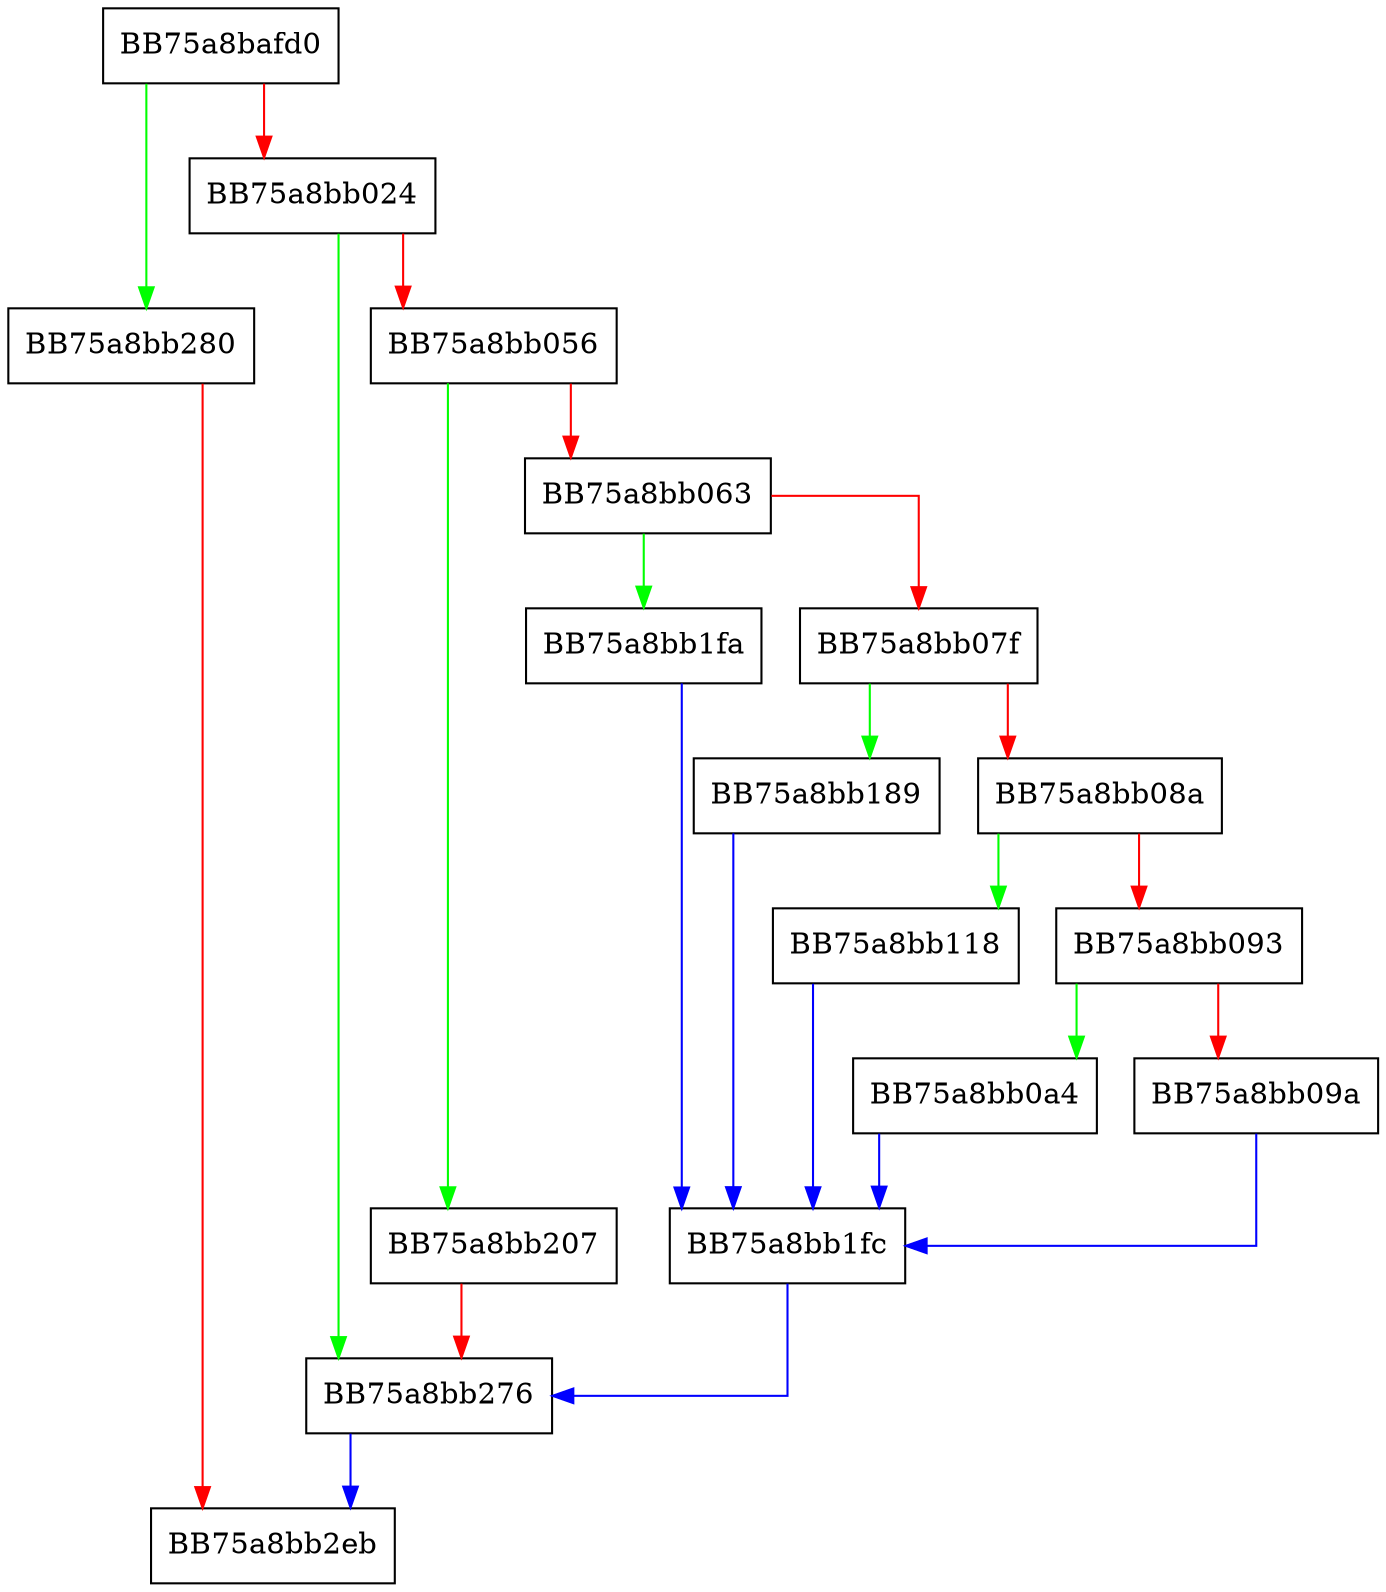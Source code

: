 digraph resume {
  node [shape="box"];
  graph [splines=ortho];
  BB75a8bafd0 -> BB75a8bb280 [color="green"];
  BB75a8bafd0 -> BB75a8bb024 [color="red"];
  BB75a8bb024 -> BB75a8bb276 [color="green"];
  BB75a8bb024 -> BB75a8bb056 [color="red"];
  BB75a8bb056 -> BB75a8bb207 [color="green"];
  BB75a8bb056 -> BB75a8bb063 [color="red"];
  BB75a8bb063 -> BB75a8bb1fa [color="green"];
  BB75a8bb063 -> BB75a8bb07f [color="red"];
  BB75a8bb07f -> BB75a8bb189 [color="green"];
  BB75a8bb07f -> BB75a8bb08a [color="red"];
  BB75a8bb08a -> BB75a8bb118 [color="green"];
  BB75a8bb08a -> BB75a8bb093 [color="red"];
  BB75a8bb093 -> BB75a8bb0a4 [color="green"];
  BB75a8bb093 -> BB75a8bb09a [color="red"];
  BB75a8bb09a -> BB75a8bb1fc [color="blue"];
  BB75a8bb0a4 -> BB75a8bb1fc [color="blue"];
  BB75a8bb118 -> BB75a8bb1fc [color="blue"];
  BB75a8bb189 -> BB75a8bb1fc [color="blue"];
  BB75a8bb1fa -> BB75a8bb1fc [color="blue"];
  BB75a8bb1fc -> BB75a8bb276 [color="blue"];
  BB75a8bb207 -> BB75a8bb276 [color="red"];
  BB75a8bb276 -> BB75a8bb2eb [color="blue"];
  BB75a8bb280 -> BB75a8bb2eb [color="red"];
}
